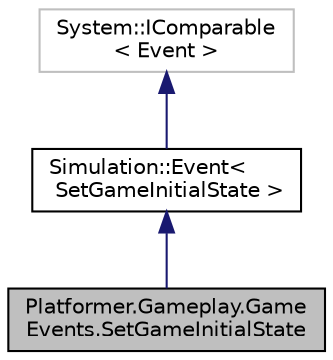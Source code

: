 digraph "Platformer.Gameplay.GameEvents.SetGameInitialState"
{
 // LATEX_PDF_SIZE
  edge [fontname="Helvetica",fontsize="10",labelfontname="Helvetica",labelfontsize="10"];
  node [fontname="Helvetica",fontsize="10",shape=record];
  Node1 [label="Platformer.Gameplay.Game\lEvents.SetGameInitialState",height=0.2,width=0.4,color="black", fillcolor="grey75", style="filled", fontcolor="black",tooltip="Event that notyfis the GameController to set the initial state"];
  Node2 -> Node1 [dir="back",color="midnightblue",fontsize="10",style="solid",fontname="Helvetica"];
  Node2 [label="Simulation::Event\<\l SetGameInitialState \>",height=0.2,width=0.4,color="black", fillcolor="white", style="filled",URL="$class_platformer_1_1_core_1_1_simulation_1_1_event.html",tooltip=" "];
  Node3 -> Node2 [dir="back",color="midnightblue",fontsize="10",style="solid",fontname="Helvetica"];
  Node3 [label="System::IComparable\l\< Event \>",height=0.2,width=0.4,color="grey75", fillcolor="white", style="filled",tooltip=" "];
}
